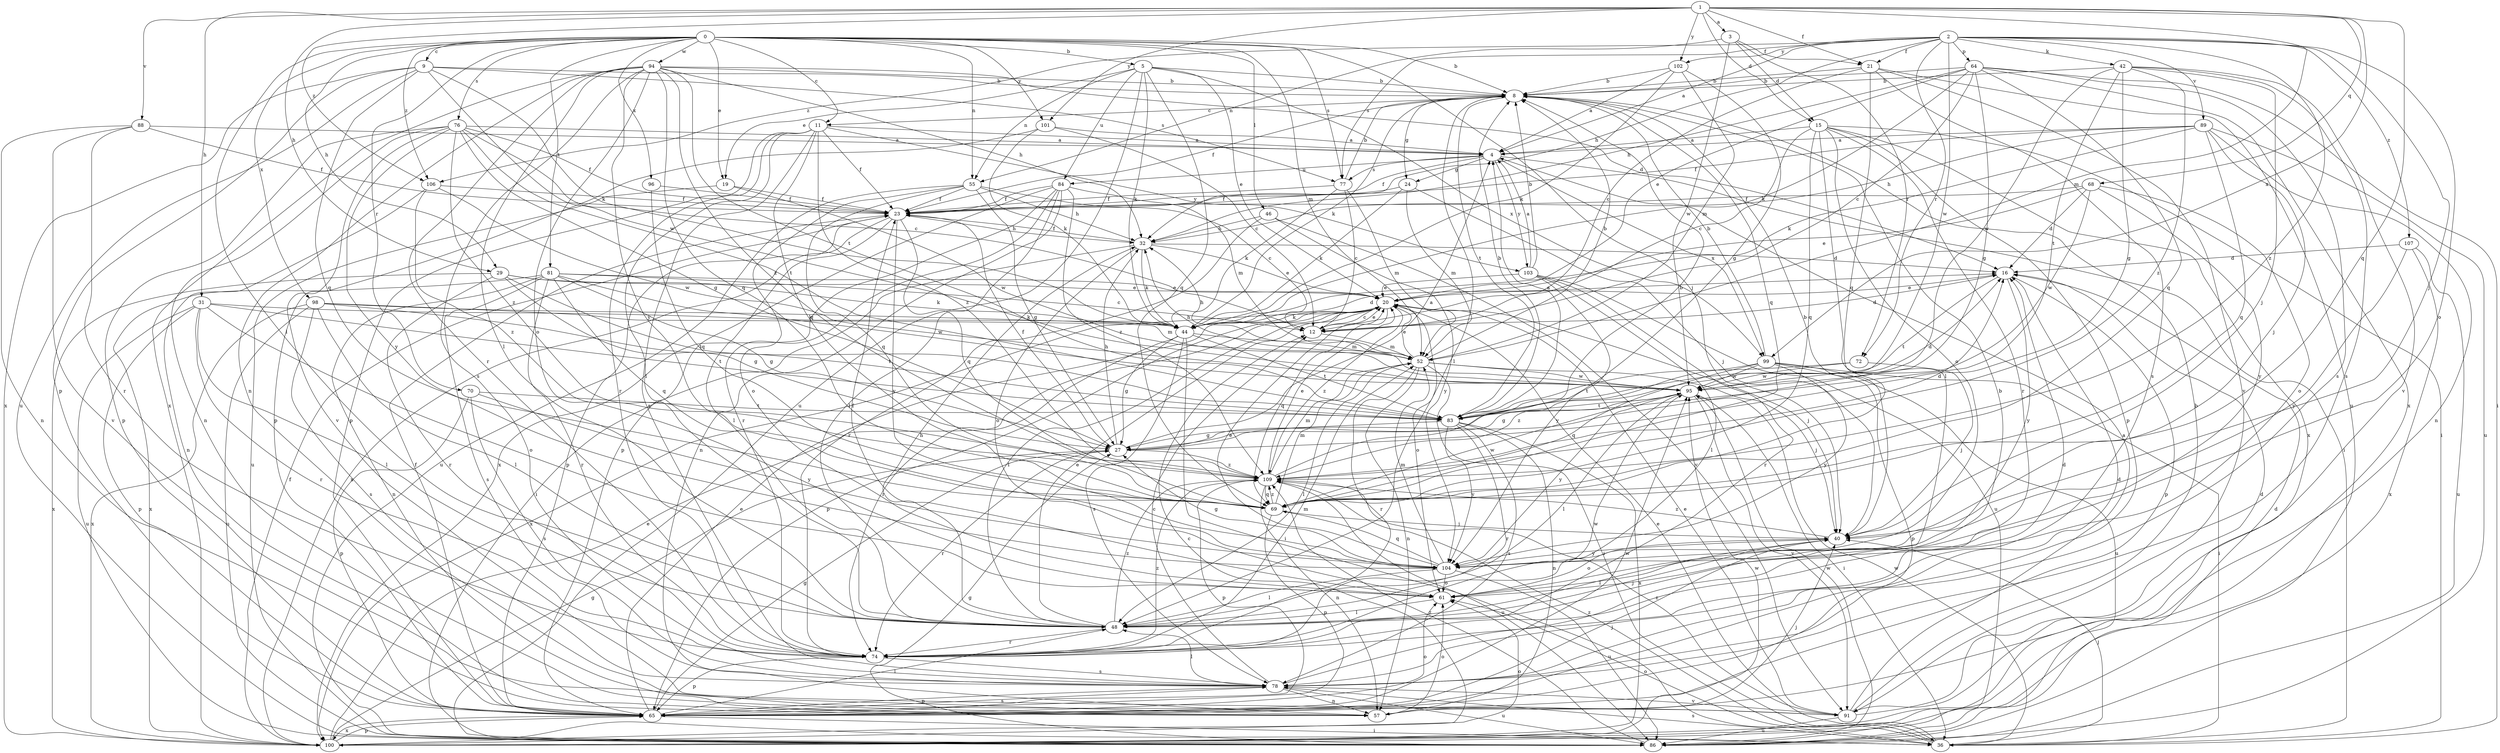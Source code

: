 strict digraph  {
0;
1;
2;
3;
4;
5;
8;
9;
11;
12;
15;
16;
19;
20;
21;
23;
24;
27;
29;
31;
32;
36;
40;
42;
44;
46;
48;
52;
55;
57;
61;
64;
65;
68;
69;
70;
72;
74;
76;
77;
78;
81;
83;
84;
86;
88;
89;
91;
94;
95;
96;
98;
99;
100;
101;
102;
103;
104;
106;
107;
109;
0 -> 5  [label=b];
0 -> 8  [label=b];
0 -> 9  [label=c];
0 -> 11  [label=c];
0 -> 19  [label=e];
0 -> 29  [label=h];
0 -> 40  [label=j];
0 -> 46  [label=l];
0 -> 48  [label=l];
0 -> 52  [label=m];
0 -> 55  [label=n];
0 -> 70  [label=r];
0 -> 76  [label=s];
0 -> 77  [label=s];
0 -> 81  [label=t];
0 -> 94  [label=w];
0 -> 96  [label=x];
0 -> 98  [label=x];
0 -> 101  [label=y];
0 -> 106  [label=z];
1 -> 3  [label=a];
1 -> 15  [label=d];
1 -> 21  [label=f];
1 -> 29  [label=h];
1 -> 31  [label=h];
1 -> 52  [label=m];
1 -> 68  [label=q];
1 -> 69  [label=q];
1 -> 88  [label=v];
1 -> 99  [label=x];
1 -> 101  [label=y];
1 -> 102  [label=y];
1 -> 106  [label=z];
2 -> 4  [label=a];
2 -> 21  [label=f];
2 -> 32  [label=h];
2 -> 40  [label=j];
2 -> 42  [label=k];
2 -> 61  [label=o];
2 -> 64  [label=p];
2 -> 72  [label=r];
2 -> 77  [label=s];
2 -> 89  [label=v];
2 -> 95  [label=w];
2 -> 102  [label=y];
2 -> 106  [label=z];
2 -> 107  [label=z];
2 -> 109  [label=z];
3 -> 15  [label=d];
3 -> 21  [label=f];
3 -> 55  [label=n];
3 -> 72  [label=r];
3 -> 95  [label=w];
4 -> 23  [label=f];
4 -> 24  [label=g];
4 -> 36  [label=i];
4 -> 77  [label=s];
4 -> 84  [label=u];
4 -> 99  [label=x];
4 -> 103  [label=y];
5 -> 8  [label=b];
5 -> 19  [label=e];
5 -> 20  [label=e];
5 -> 44  [label=k];
5 -> 55  [label=n];
5 -> 69  [label=q];
5 -> 84  [label=u];
5 -> 86  [label=u];
5 -> 99  [label=x];
8 -> 11  [label=c];
8 -> 23  [label=f];
8 -> 24  [label=g];
8 -> 44  [label=k];
8 -> 48  [label=l];
8 -> 69  [label=q];
8 -> 83  [label=t];
9 -> 8  [label=b];
9 -> 44  [label=k];
9 -> 65  [label=p];
9 -> 69  [label=q];
9 -> 77  [label=s];
9 -> 86  [label=u];
9 -> 95  [label=w];
9 -> 100  [label=x];
11 -> 4  [label=a];
11 -> 23  [label=f];
11 -> 48  [label=l];
11 -> 65  [label=p];
11 -> 69  [label=q];
11 -> 74  [label=r];
11 -> 78  [label=s];
11 -> 103  [label=y];
11 -> 109  [label=z];
12 -> 16  [label=d];
12 -> 20  [label=e];
12 -> 52  [label=m];
15 -> 4  [label=a];
15 -> 12  [label=c];
15 -> 36  [label=i];
15 -> 48  [label=l];
15 -> 61  [label=o];
15 -> 65  [label=p];
15 -> 69  [label=q];
15 -> 74  [label=r];
15 -> 100  [label=x];
16 -> 20  [label=e];
16 -> 65  [label=p];
16 -> 83  [label=t];
16 -> 104  [label=y];
19 -> 23  [label=f];
19 -> 86  [label=u];
19 -> 95  [label=w];
20 -> 12  [label=c];
20 -> 40  [label=j];
20 -> 44  [label=k];
20 -> 48  [label=l];
20 -> 61  [label=o];
20 -> 65  [label=p];
20 -> 69  [label=q];
20 -> 100  [label=x];
20 -> 109  [label=z];
21 -> 8  [label=b];
21 -> 12  [label=c];
21 -> 69  [label=q];
21 -> 78  [label=s];
21 -> 86  [label=u];
21 -> 91  [label=v];
23 -> 32  [label=h];
23 -> 48  [label=l];
23 -> 65  [label=p];
23 -> 69  [label=q];
23 -> 100  [label=x];
23 -> 104  [label=y];
24 -> 23  [label=f];
24 -> 40  [label=j];
24 -> 44  [label=k];
24 -> 52  [label=m];
27 -> 4  [label=a];
27 -> 23  [label=f];
27 -> 32  [label=h];
27 -> 74  [label=r];
27 -> 109  [label=z];
29 -> 20  [label=e];
29 -> 27  [label=g];
29 -> 44  [label=k];
29 -> 74  [label=r];
29 -> 83  [label=t];
29 -> 100  [label=x];
31 -> 44  [label=k];
31 -> 48  [label=l];
31 -> 61  [label=o];
31 -> 65  [label=p];
31 -> 74  [label=r];
31 -> 83  [label=t];
31 -> 86  [label=u];
32 -> 16  [label=d];
32 -> 20  [label=e];
32 -> 23  [label=f];
32 -> 36  [label=i];
32 -> 44  [label=k];
32 -> 61  [label=o];
36 -> 20  [label=e];
36 -> 40  [label=j];
36 -> 61  [label=o];
36 -> 78  [label=s];
36 -> 95  [label=w];
36 -> 109  [label=z];
40 -> 8  [label=b];
40 -> 48  [label=l];
40 -> 61  [label=o];
40 -> 104  [label=y];
40 -> 109  [label=z];
42 -> 8  [label=b];
42 -> 27  [label=g];
42 -> 40  [label=j];
42 -> 78  [label=s];
42 -> 83  [label=t];
42 -> 91  [label=v];
42 -> 95  [label=w];
42 -> 109  [label=z];
44 -> 16  [label=d];
44 -> 27  [label=g];
44 -> 36  [label=i];
44 -> 52  [label=m];
44 -> 74  [label=r];
44 -> 78  [label=s];
44 -> 83  [label=t];
46 -> 32  [label=h];
46 -> 74  [label=r];
46 -> 91  [label=v];
46 -> 104  [label=y];
48 -> 20  [label=e];
48 -> 32  [label=h];
48 -> 40  [label=j];
48 -> 74  [label=r];
48 -> 109  [label=z];
52 -> 8  [label=b];
52 -> 20  [label=e];
52 -> 32  [label=h];
52 -> 36  [label=i];
52 -> 40  [label=j];
52 -> 48  [label=l];
52 -> 57  [label=n];
52 -> 74  [label=r];
52 -> 95  [label=w];
55 -> 12  [label=c];
55 -> 23  [label=f];
55 -> 27  [label=g];
55 -> 32  [label=h];
55 -> 61  [label=o];
55 -> 69  [label=q];
55 -> 86  [label=u];
57 -> 40  [label=j];
57 -> 61  [label=o];
61 -> 23  [label=f];
61 -> 48  [label=l];
64 -> 8  [label=b];
64 -> 12  [label=c];
64 -> 20  [label=e];
64 -> 27  [label=g];
64 -> 32  [label=h];
64 -> 36  [label=i];
64 -> 44  [label=k];
64 -> 69  [label=q];
64 -> 78  [label=s];
64 -> 100  [label=x];
65 -> 20  [label=e];
65 -> 23  [label=f];
65 -> 27  [label=g];
65 -> 36  [label=i];
65 -> 40  [label=j];
65 -> 48  [label=l];
65 -> 61  [label=o];
65 -> 78  [label=s];
65 -> 95  [label=w];
65 -> 100  [label=x];
68 -> 16  [label=d];
68 -> 20  [label=e];
68 -> 23  [label=f];
68 -> 61  [label=o];
68 -> 95  [label=w];
68 -> 104  [label=y];
69 -> 40  [label=j];
69 -> 52  [label=m];
69 -> 65  [label=p];
69 -> 95  [label=w];
69 -> 109  [label=z];
70 -> 65  [label=p];
70 -> 78  [label=s];
70 -> 83  [label=t];
70 -> 104  [label=y];
72 -> 40  [label=j];
72 -> 83  [label=t];
72 -> 95  [label=w];
74 -> 16  [label=d];
74 -> 52  [label=m];
74 -> 65  [label=p];
74 -> 78  [label=s];
74 -> 95  [label=w];
74 -> 109  [label=z];
76 -> 4  [label=a];
76 -> 12  [label=c];
76 -> 23  [label=f];
76 -> 27  [label=g];
76 -> 57  [label=n];
76 -> 65  [label=p];
76 -> 83  [label=t];
76 -> 91  [label=v];
76 -> 104  [label=y];
76 -> 109  [label=z];
77 -> 8  [label=b];
77 -> 12  [label=c];
77 -> 23  [label=f];
77 -> 44  [label=k];
77 -> 52  [label=m];
78 -> 8  [label=b];
78 -> 12  [label=c];
78 -> 16  [label=d];
78 -> 48  [label=l];
78 -> 57  [label=n];
78 -> 65  [label=p];
78 -> 86  [label=u];
78 -> 91  [label=v];
81 -> 12  [label=c];
81 -> 20  [label=e];
81 -> 27  [label=g];
81 -> 57  [label=n];
81 -> 69  [label=q];
81 -> 74  [label=r];
81 -> 78  [label=s];
81 -> 95  [label=w];
81 -> 100  [label=x];
83 -> 4  [label=a];
83 -> 8  [label=b];
83 -> 16  [label=d];
83 -> 27  [label=g];
83 -> 57  [label=n];
83 -> 74  [label=r];
83 -> 78  [label=s];
83 -> 100  [label=x];
83 -> 104  [label=y];
84 -> 23  [label=f];
84 -> 48  [label=l];
84 -> 52  [label=m];
84 -> 57  [label=n];
84 -> 65  [label=p];
84 -> 74  [label=r];
84 -> 100  [label=x];
84 -> 109  [label=z];
86 -> 16  [label=d];
86 -> 27  [label=g];
86 -> 95  [label=w];
86 -> 109  [label=z];
88 -> 4  [label=a];
88 -> 23  [label=f];
88 -> 57  [label=n];
88 -> 74  [label=r];
88 -> 91  [label=v];
89 -> 4  [label=a];
89 -> 23  [label=f];
89 -> 32  [label=h];
89 -> 40  [label=j];
89 -> 44  [label=k];
89 -> 57  [label=n];
89 -> 69  [label=q];
89 -> 86  [label=u];
91 -> 4  [label=a];
91 -> 8  [label=b];
91 -> 16  [label=d];
91 -> 20  [label=e];
91 -> 86  [label=u];
91 -> 109  [label=z];
94 -> 8  [label=b];
94 -> 16  [label=d];
94 -> 32  [label=h];
94 -> 48  [label=l];
94 -> 57  [label=n];
94 -> 61  [label=o];
94 -> 69  [label=q];
94 -> 74  [label=r];
94 -> 78  [label=s];
94 -> 83  [label=t];
94 -> 100  [label=x];
94 -> 104  [label=y];
94 -> 109  [label=z];
95 -> 27  [label=g];
95 -> 32  [label=h];
95 -> 36  [label=i];
95 -> 48  [label=l];
95 -> 83  [label=t];
95 -> 91  [label=v];
95 -> 104  [label=y];
96 -> 23  [label=f];
96 -> 69  [label=q];
98 -> 44  [label=k];
98 -> 48  [label=l];
98 -> 52  [label=m];
98 -> 78  [label=s];
98 -> 83  [label=t];
98 -> 86  [label=u];
98 -> 100  [label=x];
99 -> 8  [label=b];
99 -> 36  [label=i];
99 -> 65  [label=p];
99 -> 69  [label=q];
99 -> 86  [label=u];
99 -> 95  [label=w];
99 -> 104  [label=y];
99 -> 109  [label=z];
100 -> 12  [label=c];
100 -> 20  [label=e];
100 -> 23  [label=f];
100 -> 27  [label=g];
100 -> 61  [label=o];
100 -> 65  [label=p];
100 -> 95  [label=w];
101 -> 4  [label=a];
101 -> 12  [label=c];
101 -> 44  [label=k];
101 -> 65  [label=p];
102 -> 4  [label=a];
102 -> 8  [label=b];
102 -> 27  [label=g];
102 -> 44  [label=k];
102 -> 52  [label=m];
103 -> 4  [label=a];
103 -> 8  [label=b];
103 -> 20  [label=e];
103 -> 48  [label=l];
103 -> 74  [label=r];
103 -> 86  [label=u];
103 -> 104  [label=y];
104 -> 20  [label=e];
104 -> 27  [label=g];
104 -> 48  [label=l];
104 -> 52  [label=m];
104 -> 61  [label=o];
104 -> 69  [label=q];
104 -> 86  [label=u];
106 -> 23  [label=f];
106 -> 57  [label=n];
106 -> 95  [label=w];
106 -> 109  [label=z];
107 -> 16  [label=d];
107 -> 86  [label=u];
107 -> 100  [label=x];
107 -> 104  [label=y];
109 -> 8  [label=b];
109 -> 16  [label=d];
109 -> 20  [label=e];
109 -> 52  [label=m];
109 -> 57  [label=n];
109 -> 65  [label=p];
109 -> 69  [label=q];
109 -> 86  [label=u];
}
